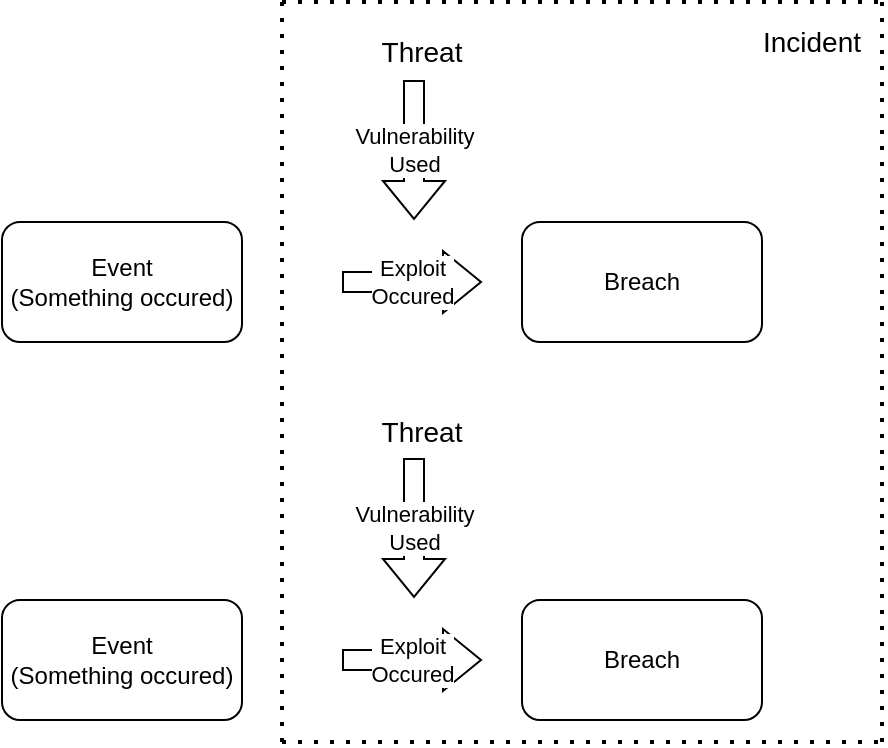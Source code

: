 <mxfile version="20.2.3" type="device"><diagram id="C5RBs43oDa-KdzZeNtuy" name="Page-1"><mxGraphModel dx="1038" dy="1505" grid="1" gridSize="10" guides="1" tooltips="1" connect="1" arrows="1" fold="1" page="1" pageScale="1" pageWidth="827" pageHeight="1169" math="0" shadow="0"><root><mxCell id="WIyWlLk6GJQsqaUBKTNV-0"/><mxCell id="WIyWlLk6GJQsqaUBKTNV-1" parent="WIyWlLk6GJQsqaUBKTNV-0"/><mxCell id="x6NoMcqN7fpE_KQvtB6d-0" value="Event&lt;br&gt;(Something occured)" style="rounded=1;whiteSpace=wrap;html=1;" vertex="1" parent="WIyWlLk6GJQsqaUBKTNV-1"><mxGeometry x="100" y="540" width="120" height="60" as="geometry"/></mxCell><mxCell id="x6NoMcqN7fpE_KQvtB6d-1" value="Exploit&lt;br&gt;Occured" style="shape=flexArrow;endArrow=classic;html=1;rounded=0;" edge="1" parent="WIyWlLk6GJQsqaUBKTNV-1"><mxGeometry width="50" height="50" relative="1" as="geometry"><mxPoint x="270" y="570" as="sourcePoint"/><mxPoint x="340" y="570" as="targetPoint"/></mxGeometry></mxCell><mxCell id="x6NoMcqN7fpE_KQvtB6d-2" value="Breach" style="rounded=1;whiteSpace=wrap;html=1;" vertex="1" parent="WIyWlLk6GJQsqaUBKTNV-1"><mxGeometry x="360" y="540" width="120" height="60" as="geometry"/></mxCell><mxCell id="x6NoMcqN7fpE_KQvtB6d-3" value="Vulnerability&lt;br&gt;Used" style="shape=flexArrow;endArrow=classic;html=1;rounded=0;" edge="1" parent="WIyWlLk6GJQsqaUBKTNV-1"><mxGeometry width="50" height="50" relative="1" as="geometry"><mxPoint x="306" y="469" as="sourcePoint"/><mxPoint x="306" y="539" as="targetPoint"/></mxGeometry></mxCell><mxCell id="x6NoMcqN7fpE_KQvtB6d-4" value="Event&lt;br&gt;(Something occured)" style="rounded=1;whiteSpace=wrap;html=1;" vertex="1" parent="WIyWlLk6GJQsqaUBKTNV-1"><mxGeometry x="100" y="729" width="120" height="60" as="geometry"/></mxCell><mxCell id="x6NoMcqN7fpE_KQvtB6d-5" value="Exploit&lt;br&gt;Occured" style="shape=flexArrow;endArrow=classic;html=1;rounded=0;" edge="1" parent="WIyWlLk6GJQsqaUBKTNV-1"><mxGeometry width="50" height="50" relative="1" as="geometry"><mxPoint x="270" y="759" as="sourcePoint"/><mxPoint x="340" y="759" as="targetPoint"/></mxGeometry></mxCell><mxCell id="x6NoMcqN7fpE_KQvtB6d-6" value="Breach" style="rounded=1;whiteSpace=wrap;html=1;" vertex="1" parent="WIyWlLk6GJQsqaUBKTNV-1"><mxGeometry x="360" y="729" width="120" height="60" as="geometry"/></mxCell><mxCell id="x6NoMcqN7fpE_KQvtB6d-7" value="Vulnerability&lt;br&gt;Used" style="shape=flexArrow;endArrow=classic;html=1;rounded=0;" edge="1" parent="WIyWlLk6GJQsqaUBKTNV-1"><mxGeometry width="50" height="50" relative="1" as="geometry"><mxPoint x="306" y="658" as="sourcePoint"/><mxPoint x="306" y="728" as="targetPoint"/></mxGeometry></mxCell><mxCell id="x6NoMcqN7fpE_KQvtB6d-8" value="" style="endArrow=none;dashed=1;html=1;dashPattern=1 3;strokeWidth=2;rounded=0;" edge="1" parent="WIyWlLk6GJQsqaUBKTNV-1"><mxGeometry width="50" height="50" relative="1" as="geometry"><mxPoint x="240" y="430" as="sourcePoint"/><mxPoint x="540" y="430" as="targetPoint"/></mxGeometry></mxCell><mxCell id="x6NoMcqN7fpE_KQvtB6d-9" value="" style="endArrow=none;dashed=1;html=1;dashPattern=1 3;strokeWidth=2;rounded=0;" edge="1" parent="WIyWlLk6GJQsqaUBKTNV-1"><mxGeometry width="50" height="50" relative="1" as="geometry"><mxPoint x="240" y="800" as="sourcePoint"/><mxPoint x="540" y="800" as="targetPoint"/></mxGeometry></mxCell><mxCell id="x6NoMcqN7fpE_KQvtB6d-10" value="" style="endArrow=none;dashed=1;html=1;dashPattern=1 3;strokeWidth=2;rounded=0;" edge="1" parent="WIyWlLk6GJQsqaUBKTNV-1"><mxGeometry width="50" height="50" relative="1" as="geometry"><mxPoint x="540" y="800" as="sourcePoint"/><mxPoint x="540" y="430" as="targetPoint"/></mxGeometry></mxCell><mxCell id="x6NoMcqN7fpE_KQvtB6d-12" value="" style="endArrow=none;dashed=1;html=1;dashPattern=1 3;strokeWidth=2;rounded=0;" edge="1" parent="WIyWlLk6GJQsqaUBKTNV-1"><mxGeometry width="50" height="50" relative="1" as="geometry"><mxPoint x="240" y="800" as="sourcePoint"/><mxPoint x="240" y="430" as="targetPoint"/></mxGeometry></mxCell><mxCell id="x6NoMcqN7fpE_KQvtB6d-13" value="&lt;font style=&quot;font-size: 14px;&quot;&gt;Incident&lt;/font&gt;" style="text;html=1;strokeColor=none;fillColor=none;align=center;verticalAlign=middle;whiteSpace=wrap;rounded=0;" vertex="1" parent="WIyWlLk6GJQsqaUBKTNV-1"><mxGeometry x="470" y="430" width="70" height="40" as="geometry"/></mxCell><mxCell id="x6NoMcqN7fpE_KQvtB6d-14" value="Threat" style="text;html=1;strokeColor=none;fillColor=none;align=center;verticalAlign=middle;whiteSpace=wrap;rounded=0;fontSize=14;" vertex="1" parent="WIyWlLk6GJQsqaUBKTNV-1"><mxGeometry x="280" y="440" width="60" height="30" as="geometry"/></mxCell><mxCell id="x6NoMcqN7fpE_KQvtB6d-15" value="Threat" style="text;html=1;strokeColor=none;fillColor=none;align=center;verticalAlign=middle;whiteSpace=wrap;rounded=0;fontSize=14;" vertex="1" parent="WIyWlLk6GJQsqaUBKTNV-1"><mxGeometry x="280" y="630" width="60" height="30" as="geometry"/></mxCell></root></mxGraphModel></diagram></mxfile>